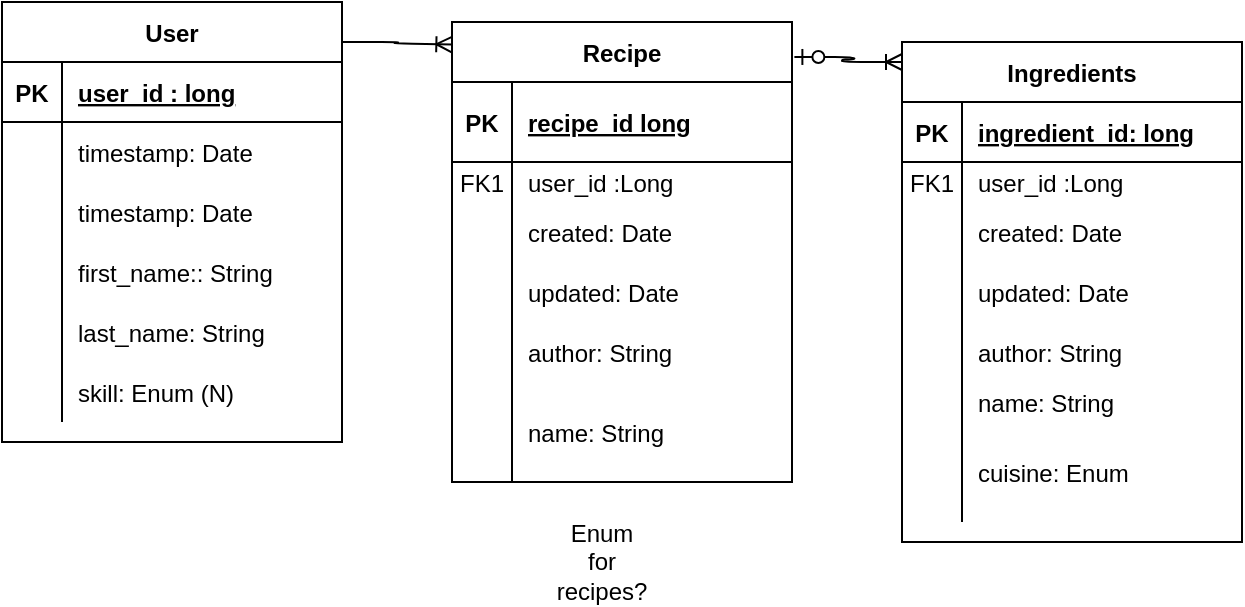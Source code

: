 <mxfile version="14.6.13" type="device"><diagram id="v07Qb_cnXY3ncfn2YtM0" name="Page-1"><mxGraphModel dx="1067" dy="540" grid="1" gridSize="10" guides="1" tooltips="1" connect="1" arrows="1" fold="1" page="1" pageScale="1" pageWidth="850" pageHeight="1100" math="0" shadow="0"><root><mxCell id="0"/><mxCell id="1" parent="0"/><mxCell id="2X_DFn_9W0q-Ap07rX6O-1" value="User" style="shape=table;startSize=30;container=1;collapsible=1;childLayout=tableLayout;fixedRows=1;rowLines=0;fontStyle=1;align=center;resizeLast=1;" parent="1" vertex="1"><mxGeometry x="30" y="40" width="170" height="220" as="geometry"/></mxCell><mxCell id="2X_DFn_9W0q-Ap07rX6O-2" value="" style="shape=partialRectangle;collapsible=0;dropTarget=0;pointerEvents=0;fillColor=none;top=0;left=0;bottom=1;right=0;points=[[0,0.5],[1,0.5]];portConstraint=eastwest;" parent="2X_DFn_9W0q-Ap07rX6O-1" vertex="1"><mxGeometry y="30" width="170" height="30" as="geometry"/></mxCell><mxCell id="2X_DFn_9W0q-Ap07rX6O-3" value="PK" style="shape=partialRectangle;connectable=0;fillColor=none;top=0;left=0;bottom=0;right=0;fontStyle=1;overflow=hidden;" parent="2X_DFn_9W0q-Ap07rX6O-2" vertex="1"><mxGeometry width="30" height="30" as="geometry"/></mxCell><mxCell id="2X_DFn_9W0q-Ap07rX6O-4" value="user_id : long" style="shape=partialRectangle;connectable=0;fillColor=none;top=0;left=0;bottom=0;right=0;align=left;spacingLeft=6;fontStyle=5;overflow=hidden;" parent="2X_DFn_9W0q-Ap07rX6O-2" vertex="1"><mxGeometry x="30" width="140" height="30" as="geometry"/></mxCell><mxCell id="2X_DFn_9W0q-Ap07rX6O-5" value="" style="shape=partialRectangle;collapsible=0;dropTarget=0;pointerEvents=0;fillColor=none;top=0;left=0;bottom=0;right=0;points=[[0,0.5],[1,0.5]];portConstraint=eastwest;" parent="2X_DFn_9W0q-Ap07rX6O-1" vertex="1"><mxGeometry y="60" width="170" height="30" as="geometry"/></mxCell><mxCell id="2X_DFn_9W0q-Ap07rX6O-6" value="" style="shape=partialRectangle;connectable=0;fillColor=none;top=0;left=0;bottom=0;right=0;editable=1;overflow=hidden;" parent="2X_DFn_9W0q-Ap07rX6O-5" vertex="1"><mxGeometry width="30" height="30" as="geometry"/></mxCell><mxCell id="2X_DFn_9W0q-Ap07rX6O-7" value="timestamp: Date" style="shape=partialRectangle;connectable=0;fillColor=none;top=0;left=0;bottom=0;right=0;align=left;spacingLeft=6;overflow=hidden;" parent="2X_DFn_9W0q-Ap07rX6O-5" vertex="1"><mxGeometry x="30" width="140" height="30" as="geometry"/></mxCell><mxCell id="2X_DFn_9W0q-Ap07rX6O-19" value="" style="shape=partialRectangle;collapsible=0;dropTarget=0;pointerEvents=0;fillColor=none;top=0;left=0;bottom=0;right=0;points=[[0,0.5],[1,0.5]];portConstraint=eastwest;" parent="2X_DFn_9W0q-Ap07rX6O-1" vertex="1"><mxGeometry y="90" width="170" height="30" as="geometry"/></mxCell><mxCell id="2X_DFn_9W0q-Ap07rX6O-20" value="" style="shape=partialRectangle;connectable=0;fillColor=none;top=0;left=0;bottom=0;right=0;editable=1;overflow=hidden;" parent="2X_DFn_9W0q-Ap07rX6O-19" vertex="1"><mxGeometry width="30" height="30" as="geometry"/></mxCell><mxCell id="2X_DFn_9W0q-Ap07rX6O-21" value="timestamp: Date" style="shape=partialRectangle;connectable=0;fillColor=none;top=0;left=0;bottom=0;right=0;align=left;spacingLeft=6;overflow=hidden;" parent="2X_DFn_9W0q-Ap07rX6O-19" vertex="1"><mxGeometry x="30" width="140" height="30" as="geometry"/></mxCell><mxCell id="2X_DFn_9W0q-Ap07rX6O-8" value="" style="shape=partialRectangle;collapsible=0;dropTarget=0;pointerEvents=0;fillColor=none;top=0;left=0;bottom=0;right=0;points=[[0,0.5],[1,0.5]];portConstraint=eastwest;" parent="2X_DFn_9W0q-Ap07rX6O-1" vertex="1"><mxGeometry y="120" width="170" height="30" as="geometry"/></mxCell><mxCell id="2X_DFn_9W0q-Ap07rX6O-9" value="" style="shape=partialRectangle;connectable=0;fillColor=none;top=0;left=0;bottom=0;right=0;editable=1;overflow=hidden;" parent="2X_DFn_9W0q-Ap07rX6O-8" vertex="1"><mxGeometry width="30" height="30" as="geometry"/></mxCell><mxCell id="2X_DFn_9W0q-Ap07rX6O-10" value="first_name:: String" style="shape=partialRectangle;connectable=0;fillColor=none;top=0;left=0;bottom=0;right=0;align=left;spacingLeft=6;overflow=hidden;" parent="2X_DFn_9W0q-Ap07rX6O-8" vertex="1"><mxGeometry x="30" width="140" height="30" as="geometry"/></mxCell><mxCell id="2X_DFn_9W0q-Ap07rX6O-11" value="" style="shape=partialRectangle;collapsible=0;dropTarget=0;pointerEvents=0;fillColor=none;top=0;left=0;bottom=0;right=0;points=[[0,0.5],[1,0.5]];portConstraint=eastwest;" parent="2X_DFn_9W0q-Ap07rX6O-1" vertex="1"><mxGeometry y="150" width="170" height="30" as="geometry"/></mxCell><mxCell id="2X_DFn_9W0q-Ap07rX6O-12" value="" style="shape=partialRectangle;connectable=0;fillColor=none;top=0;left=0;bottom=0;right=0;editable=1;overflow=hidden;" parent="2X_DFn_9W0q-Ap07rX6O-11" vertex="1"><mxGeometry width="30" height="30" as="geometry"/></mxCell><mxCell id="2X_DFn_9W0q-Ap07rX6O-13" value="last_name: String" style="shape=partialRectangle;connectable=0;fillColor=none;top=0;left=0;bottom=0;right=0;align=left;spacingLeft=6;overflow=hidden;" parent="2X_DFn_9W0q-Ap07rX6O-11" vertex="1"><mxGeometry x="30" width="140" height="30" as="geometry"/></mxCell><mxCell id="2X_DFn_9W0q-Ap07rX6O-16" value="" style="shape=partialRectangle;collapsible=0;dropTarget=0;pointerEvents=0;fillColor=none;top=0;left=0;bottom=0;right=0;points=[[0,0.5],[1,0.5]];portConstraint=eastwest;" parent="2X_DFn_9W0q-Ap07rX6O-1" vertex="1"><mxGeometry y="180" width="170" height="30" as="geometry"/></mxCell><mxCell id="2X_DFn_9W0q-Ap07rX6O-17" value="" style="shape=partialRectangle;connectable=0;fillColor=none;top=0;left=0;bottom=0;right=0;editable=1;overflow=hidden;" parent="2X_DFn_9W0q-Ap07rX6O-16" vertex="1"><mxGeometry width="30" height="30" as="geometry"/></mxCell><mxCell id="2X_DFn_9W0q-Ap07rX6O-18" value="skill: Enum (N)" style="shape=partialRectangle;connectable=0;fillColor=none;top=0;left=0;bottom=0;right=0;align=left;spacingLeft=6;overflow=hidden;" parent="2X_DFn_9W0q-Ap07rX6O-16" vertex="1"><mxGeometry x="30" width="140" height="30" as="geometry"/></mxCell><mxCell id="yd1Jq0Wtmh3wxdEh1nXj-1" value="Ingredients" style="shape=table;startSize=30;container=1;collapsible=1;childLayout=tableLayout;fixedRows=1;rowLines=0;fontStyle=1;align=center;resizeLast=1;" parent="1" vertex="1"><mxGeometry x="480" y="60" width="170" height="250" as="geometry"/></mxCell><mxCell id="yd1Jq0Wtmh3wxdEh1nXj-2" value="" style="shape=partialRectangle;collapsible=0;dropTarget=0;pointerEvents=0;fillColor=none;top=0;left=0;bottom=1;right=0;points=[[0,0.5],[1,0.5]];portConstraint=eastwest;" parent="yd1Jq0Wtmh3wxdEh1nXj-1" vertex="1"><mxGeometry y="30" width="170" height="30" as="geometry"/></mxCell><mxCell id="yd1Jq0Wtmh3wxdEh1nXj-3" value="PK" style="shape=partialRectangle;connectable=0;fillColor=none;top=0;left=0;bottom=0;right=0;fontStyle=1;overflow=hidden;" parent="yd1Jq0Wtmh3wxdEh1nXj-2" vertex="1"><mxGeometry width="30" height="30" as="geometry"/></mxCell><mxCell id="yd1Jq0Wtmh3wxdEh1nXj-4" value="ingredient_id: long" style="shape=partialRectangle;connectable=0;fillColor=none;top=0;left=0;bottom=0;right=0;align=left;spacingLeft=6;fontStyle=5;overflow=hidden;" parent="yd1Jq0Wtmh3wxdEh1nXj-2" vertex="1"><mxGeometry x="30" width="140" height="30" as="geometry"/></mxCell><mxCell id="yd1Jq0Wtmh3wxdEh1nXj-5" value="" style="shape=partialRectangle;collapsible=0;dropTarget=0;pointerEvents=0;fillColor=none;top=0;left=0;bottom=0;right=0;points=[[0,0.5],[1,0.5]];portConstraint=eastwest;" parent="yd1Jq0Wtmh3wxdEh1nXj-1" vertex="1"><mxGeometry y="60" width="170" height="20" as="geometry"/></mxCell><mxCell id="yd1Jq0Wtmh3wxdEh1nXj-6" value="FK1" style="shape=partialRectangle;connectable=0;fillColor=none;top=0;left=0;bottom=0;right=0;editable=1;overflow=hidden;" parent="yd1Jq0Wtmh3wxdEh1nXj-5" vertex="1"><mxGeometry width="30" height="20" as="geometry"/></mxCell><mxCell id="yd1Jq0Wtmh3wxdEh1nXj-7" value="user_id :Long" style="shape=partialRectangle;connectable=0;fillColor=none;top=0;left=0;bottom=0;right=0;align=left;spacingLeft=6;overflow=hidden;" parent="yd1Jq0Wtmh3wxdEh1nXj-5" vertex="1"><mxGeometry x="30" width="140" height="20" as="geometry"/></mxCell><mxCell id="yd1Jq0Wtmh3wxdEh1nXj-8" value="" style="shape=partialRectangle;collapsible=0;dropTarget=0;pointerEvents=0;fillColor=none;top=0;left=0;bottom=0;right=0;points=[[0,0.5],[1,0.5]];portConstraint=eastwest;" parent="yd1Jq0Wtmh3wxdEh1nXj-1" vertex="1"><mxGeometry y="80" width="170" height="30" as="geometry"/></mxCell><mxCell id="yd1Jq0Wtmh3wxdEh1nXj-9" value="" style="shape=partialRectangle;connectable=0;fillColor=none;top=0;left=0;bottom=0;right=0;editable=1;overflow=hidden;" parent="yd1Jq0Wtmh3wxdEh1nXj-8" vertex="1"><mxGeometry width="30" height="30" as="geometry"/></mxCell><mxCell id="yd1Jq0Wtmh3wxdEh1nXj-10" value="created: Date" style="shape=partialRectangle;connectable=0;fillColor=none;top=0;left=0;bottom=0;right=0;align=left;spacingLeft=6;overflow=hidden;" parent="yd1Jq0Wtmh3wxdEh1nXj-8" vertex="1"><mxGeometry x="30" width="140" height="30" as="geometry"/></mxCell><mxCell id="yd1Jq0Wtmh3wxdEh1nXj-11" value="" style="shape=partialRectangle;collapsible=0;dropTarget=0;pointerEvents=0;fillColor=none;top=0;left=0;bottom=0;right=0;points=[[0,0.5],[1,0.5]];portConstraint=eastwest;" parent="yd1Jq0Wtmh3wxdEh1nXj-1" vertex="1"><mxGeometry y="110" width="170" height="30" as="geometry"/></mxCell><mxCell id="yd1Jq0Wtmh3wxdEh1nXj-12" value="" style="shape=partialRectangle;connectable=0;fillColor=none;top=0;left=0;bottom=0;right=0;editable=1;overflow=hidden;" parent="yd1Jq0Wtmh3wxdEh1nXj-11" vertex="1"><mxGeometry width="30" height="30" as="geometry"/></mxCell><mxCell id="yd1Jq0Wtmh3wxdEh1nXj-13" value="updated: Date" style="shape=partialRectangle;connectable=0;fillColor=none;top=0;left=0;bottom=0;right=0;align=left;spacingLeft=6;overflow=hidden;" parent="yd1Jq0Wtmh3wxdEh1nXj-11" vertex="1"><mxGeometry x="30" width="140" height="30" as="geometry"/></mxCell><mxCell id="yd1Jq0Wtmh3wxdEh1nXj-14" value="" style="shape=partialRectangle;collapsible=0;dropTarget=0;pointerEvents=0;fillColor=none;top=0;left=0;bottom=0;right=0;points=[[0,0.5],[1,0.5]];portConstraint=eastwest;" parent="yd1Jq0Wtmh3wxdEh1nXj-1" vertex="1"><mxGeometry y="140" width="170" height="30" as="geometry"/></mxCell><mxCell id="yd1Jq0Wtmh3wxdEh1nXj-15" value="" style="shape=partialRectangle;connectable=0;fillColor=none;top=0;left=0;bottom=0;right=0;editable=1;overflow=hidden;" parent="yd1Jq0Wtmh3wxdEh1nXj-14" vertex="1"><mxGeometry width="30" height="30" as="geometry"/></mxCell><mxCell id="yd1Jq0Wtmh3wxdEh1nXj-16" value="author: String" style="shape=partialRectangle;connectable=0;fillColor=none;top=0;left=0;bottom=0;right=0;align=left;spacingLeft=6;overflow=hidden;" parent="yd1Jq0Wtmh3wxdEh1nXj-14" vertex="1"><mxGeometry x="30" width="140" height="30" as="geometry"/></mxCell><mxCell id="yd1Jq0Wtmh3wxdEh1nXj-17" value="" style="shape=partialRectangle;collapsible=0;dropTarget=0;pointerEvents=0;fillColor=none;top=0;left=0;bottom=0;right=0;points=[[0,0.5],[1,0.5]];portConstraint=eastwest;" parent="yd1Jq0Wtmh3wxdEh1nXj-1" vertex="1"><mxGeometry y="170" width="170" height="20" as="geometry"/></mxCell><mxCell id="yd1Jq0Wtmh3wxdEh1nXj-18" value="" style="shape=partialRectangle;connectable=0;fillColor=none;top=0;left=0;bottom=0;right=0;editable=1;overflow=hidden;" parent="yd1Jq0Wtmh3wxdEh1nXj-17" vertex="1"><mxGeometry width="30" height="20" as="geometry"/></mxCell><mxCell id="yd1Jq0Wtmh3wxdEh1nXj-19" value="name: String" style="shape=partialRectangle;connectable=0;fillColor=none;top=0;left=0;bottom=0;right=0;align=left;spacingLeft=6;overflow=hidden;" parent="yd1Jq0Wtmh3wxdEh1nXj-17" vertex="1"><mxGeometry x="30" width="140" height="20" as="geometry"/></mxCell><mxCell id="yd1Jq0Wtmh3wxdEh1nXj-20" value="" style="shape=partialRectangle;collapsible=0;dropTarget=0;pointerEvents=0;fillColor=none;top=0;left=0;bottom=0;right=0;points=[[0,0.5],[1,0.5]];portConstraint=eastwest;" parent="yd1Jq0Wtmh3wxdEh1nXj-1" vertex="1"><mxGeometry y="190" width="170" height="50" as="geometry"/></mxCell><mxCell id="yd1Jq0Wtmh3wxdEh1nXj-21" value="" style="shape=partialRectangle;connectable=0;fillColor=none;top=0;left=0;bottom=0;right=0;editable=1;overflow=hidden;" parent="yd1Jq0Wtmh3wxdEh1nXj-20" vertex="1"><mxGeometry width="30" height="50" as="geometry"/></mxCell><mxCell id="yd1Jq0Wtmh3wxdEh1nXj-22" value="cuisine: Enum" style="shape=partialRectangle;connectable=0;fillColor=none;top=0;left=0;bottom=0;right=0;align=left;spacingLeft=6;overflow=hidden;" parent="yd1Jq0Wtmh3wxdEh1nXj-20" vertex="1"><mxGeometry x="30" width="140" height="50" as="geometry"/></mxCell><mxCell id="yd1Jq0Wtmh3wxdEh1nXj-23" value="" style="edgeStyle=entityRelationEdgeStyle;fontSize=12;html=1;endArrow=ERoneToMany;entryX=0.001;entryY=0.049;entryDx=0;entryDy=0;entryPerimeter=0;" parent="1" edge="1" target="yd1Jq0Wtmh3wxdEh1nXj-28"><mxGeometry width="100" height="100" relative="1" as="geometry"><mxPoint x="200" y="60" as="sourcePoint"/><mxPoint x="250" y="60" as="targetPoint"/></mxGeometry></mxCell><mxCell id="yd1Jq0Wtmh3wxdEh1nXj-27" value="" style="edgeStyle=entityRelationEdgeStyle;fontSize=12;html=1;endArrow=ERoneToMany;startArrow=ERzeroToOne;exitX=1.007;exitY=0.076;exitDx=0;exitDy=0;exitPerimeter=0;" parent="1" edge="1" source="yd1Jq0Wtmh3wxdEh1nXj-28"><mxGeometry width="100" height="100" relative="1" as="geometry"><mxPoint x="420" y="70" as="sourcePoint"/><mxPoint x="480" y="70" as="targetPoint"/></mxGeometry></mxCell><mxCell id="yd1Jq0Wtmh3wxdEh1nXj-28" value="Recipe" style="shape=table;startSize=30;container=1;collapsible=1;childLayout=tableLayout;fixedRows=1;rowLines=0;fontStyle=1;align=center;resizeLast=1;" parent="1" vertex="1"><mxGeometry x="255" y="50" width="170" height="230" as="geometry"/></mxCell><mxCell id="yd1Jq0Wtmh3wxdEh1nXj-29" value="" style="shape=partialRectangle;collapsible=0;dropTarget=0;pointerEvents=0;fillColor=none;top=0;left=0;bottom=1;right=0;points=[[0,0.5],[1,0.5]];portConstraint=eastwest;" parent="yd1Jq0Wtmh3wxdEh1nXj-28" vertex="1"><mxGeometry y="30" width="170" height="40" as="geometry"/></mxCell><mxCell id="yd1Jq0Wtmh3wxdEh1nXj-30" value="PK" style="shape=partialRectangle;connectable=0;fillColor=none;top=0;left=0;bottom=0;right=0;fontStyle=1;overflow=hidden;" parent="yd1Jq0Wtmh3wxdEh1nXj-29" vertex="1"><mxGeometry width="30" height="40" as="geometry"/></mxCell><mxCell id="yd1Jq0Wtmh3wxdEh1nXj-31" value="recipe_id long" style="shape=partialRectangle;connectable=0;fillColor=none;top=0;left=0;bottom=0;right=0;align=left;spacingLeft=6;fontStyle=5;overflow=hidden;" parent="yd1Jq0Wtmh3wxdEh1nXj-29" vertex="1"><mxGeometry x="30" width="140" height="40" as="geometry"/></mxCell><mxCell id="yd1Jq0Wtmh3wxdEh1nXj-32" value="" style="shape=partialRectangle;collapsible=0;dropTarget=0;pointerEvents=0;fillColor=none;top=0;left=0;bottom=0;right=0;points=[[0,0.5],[1,0.5]];portConstraint=eastwest;" parent="yd1Jq0Wtmh3wxdEh1nXj-28" vertex="1"><mxGeometry y="70" width="170" height="20" as="geometry"/></mxCell><mxCell id="yd1Jq0Wtmh3wxdEh1nXj-33" value="FK1" style="shape=partialRectangle;connectable=0;fillColor=none;top=0;left=0;bottom=0;right=0;editable=1;overflow=hidden;" parent="yd1Jq0Wtmh3wxdEh1nXj-32" vertex="1"><mxGeometry width="30" height="20" as="geometry"/></mxCell><mxCell id="yd1Jq0Wtmh3wxdEh1nXj-34" value="user_id :Long" style="shape=partialRectangle;connectable=0;fillColor=none;top=0;left=0;bottom=0;right=0;align=left;spacingLeft=6;overflow=hidden;" parent="yd1Jq0Wtmh3wxdEh1nXj-32" vertex="1"><mxGeometry x="30" width="140" height="20" as="geometry"/></mxCell><mxCell id="yd1Jq0Wtmh3wxdEh1nXj-35" value="" style="shape=partialRectangle;collapsible=0;dropTarget=0;pointerEvents=0;fillColor=none;top=0;left=0;bottom=0;right=0;points=[[0,0.5],[1,0.5]];portConstraint=eastwest;" parent="yd1Jq0Wtmh3wxdEh1nXj-28" vertex="1"><mxGeometry y="90" width="170" height="30" as="geometry"/></mxCell><mxCell id="yd1Jq0Wtmh3wxdEh1nXj-36" value="" style="shape=partialRectangle;connectable=0;fillColor=none;top=0;left=0;bottom=0;right=0;editable=1;overflow=hidden;" parent="yd1Jq0Wtmh3wxdEh1nXj-35" vertex="1"><mxGeometry width="30" height="30" as="geometry"/></mxCell><mxCell id="yd1Jq0Wtmh3wxdEh1nXj-37" value="created: Date" style="shape=partialRectangle;connectable=0;fillColor=none;top=0;left=0;bottom=0;right=0;align=left;spacingLeft=6;overflow=hidden;" parent="yd1Jq0Wtmh3wxdEh1nXj-35" vertex="1"><mxGeometry x="30" width="140" height="30" as="geometry"/></mxCell><mxCell id="yd1Jq0Wtmh3wxdEh1nXj-38" value="" style="shape=partialRectangle;collapsible=0;dropTarget=0;pointerEvents=0;fillColor=none;top=0;left=0;bottom=0;right=0;points=[[0,0.5],[1,0.5]];portConstraint=eastwest;" parent="yd1Jq0Wtmh3wxdEh1nXj-28" vertex="1"><mxGeometry y="120" width="170" height="30" as="geometry"/></mxCell><mxCell id="yd1Jq0Wtmh3wxdEh1nXj-39" value="" style="shape=partialRectangle;connectable=0;fillColor=none;top=0;left=0;bottom=0;right=0;editable=1;overflow=hidden;" parent="yd1Jq0Wtmh3wxdEh1nXj-38" vertex="1"><mxGeometry width="30" height="30" as="geometry"/></mxCell><mxCell id="yd1Jq0Wtmh3wxdEh1nXj-40" value="updated: Date" style="shape=partialRectangle;connectable=0;fillColor=none;top=0;left=0;bottom=0;right=0;align=left;spacingLeft=6;overflow=hidden;" parent="yd1Jq0Wtmh3wxdEh1nXj-38" vertex="1"><mxGeometry x="30" width="140" height="30" as="geometry"/></mxCell><mxCell id="yd1Jq0Wtmh3wxdEh1nXj-41" value="" style="shape=partialRectangle;collapsible=0;dropTarget=0;pointerEvents=0;fillColor=none;top=0;left=0;bottom=0;right=0;points=[[0,0.5],[1,0.5]];portConstraint=eastwest;" parent="yd1Jq0Wtmh3wxdEh1nXj-28" vertex="1"><mxGeometry y="150" width="170" height="30" as="geometry"/></mxCell><mxCell id="yd1Jq0Wtmh3wxdEh1nXj-42" value="" style="shape=partialRectangle;connectable=0;fillColor=none;top=0;left=0;bottom=0;right=0;editable=1;overflow=hidden;" parent="yd1Jq0Wtmh3wxdEh1nXj-41" vertex="1"><mxGeometry width="30" height="30" as="geometry"/></mxCell><mxCell id="yd1Jq0Wtmh3wxdEh1nXj-43" value="author: String" style="shape=partialRectangle;connectable=0;fillColor=none;top=0;left=0;bottom=0;right=0;align=left;spacingLeft=6;overflow=hidden;" parent="yd1Jq0Wtmh3wxdEh1nXj-41" vertex="1"><mxGeometry x="30" width="140" height="30" as="geometry"/></mxCell><mxCell id="yd1Jq0Wtmh3wxdEh1nXj-44" value="" style="shape=partialRectangle;collapsible=0;dropTarget=0;pointerEvents=0;fillColor=none;top=0;left=0;bottom=0;right=0;points=[[0,0.5],[1,0.5]];portConstraint=eastwest;" parent="yd1Jq0Wtmh3wxdEh1nXj-28" vertex="1"><mxGeometry y="180" width="170" height="50" as="geometry"/></mxCell><mxCell id="yd1Jq0Wtmh3wxdEh1nXj-45" value="" style="shape=partialRectangle;connectable=0;fillColor=none;top=0;left=0;bottom=0;right=0;editable=1;overflow=hidden;" parent="yd1Jq0Wtmh3wxdEh1nXj-44" vertex="1"><mxGeometry width="30" height="50" as="geometry"/></mxCell><mxCell id="yd1Jq0Wtmh3wxdEh1nXj-46" value="name: String" style="shape=partialRectangle;connectable=0;fillColor=none;top=0;left=0;bottom=0;right=0;align=left;spacingLeft=6;overflow=hidden;" parent="yd1Jq0Wtmh3wxdEh1nXj-44" vertex="1"><mxGeometry x="30" width="140" height="50" as="geometry"/></mxCell><mxCell id="yd1Jq0Wtmh3wxdEh1nXj-50" value="Enum for recipes?" style="text;html=1;strokeColor=none;fillColor=none;align=center;verticalAlign=middle;whiteSpace=wrap;rounded=0;" parent="1" vertex="1"><mxGeometry x="310" y="310" width="40" height="20" as="geometry"/></mxCell></root></mxGraphModel></diagram></mxfile>